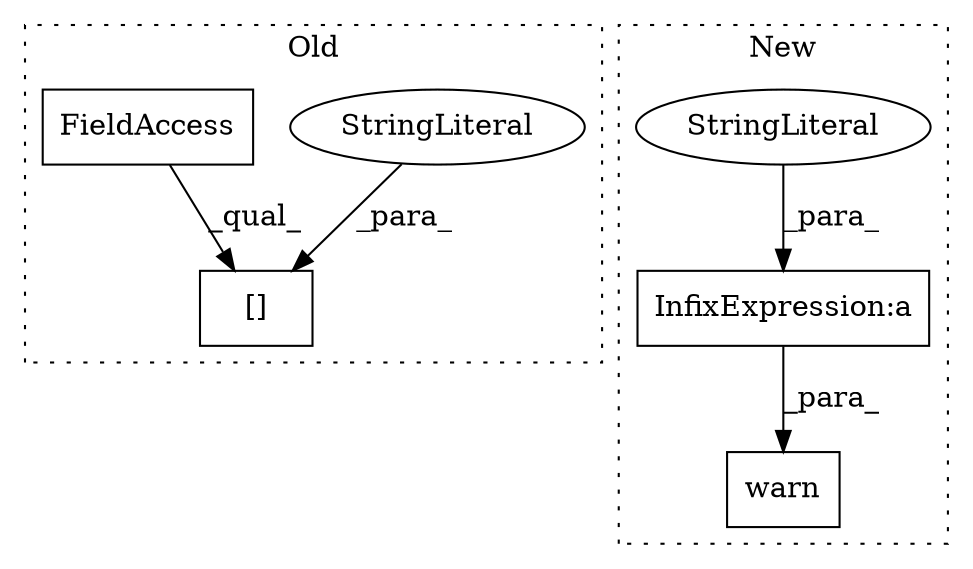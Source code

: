 digraph G {
subgraph cluster0 {
1 [label="[]" a="2" s="8242,8269" l="12,1" shape="box"];
3 [label="StringLiteral" a="45" s="8254" l="15" shape="ellipse"];
4 [label="FieldAccess" a="22" s="8242" l="11" shape="box"];
label = "Old";
style="dotted";
}
subgraph cluster1 {
2 [label="warn" a="32" s="7472,7562" l="5,1" shape="box"];
5 [label="InfixExpression:a" a="27" s="7532" l="3" shape="box"];
6 [label="StringLiteral" a="45" s="7477" l="55" shape="ellipse"];
label = "New";
style="dotted";
}
3 -> 1 [label="_para_"];
4 -> 1 [label="_qual_"];
5 -> 2 [label="_para_"];
6 -> 5 [label="_para_"];
}